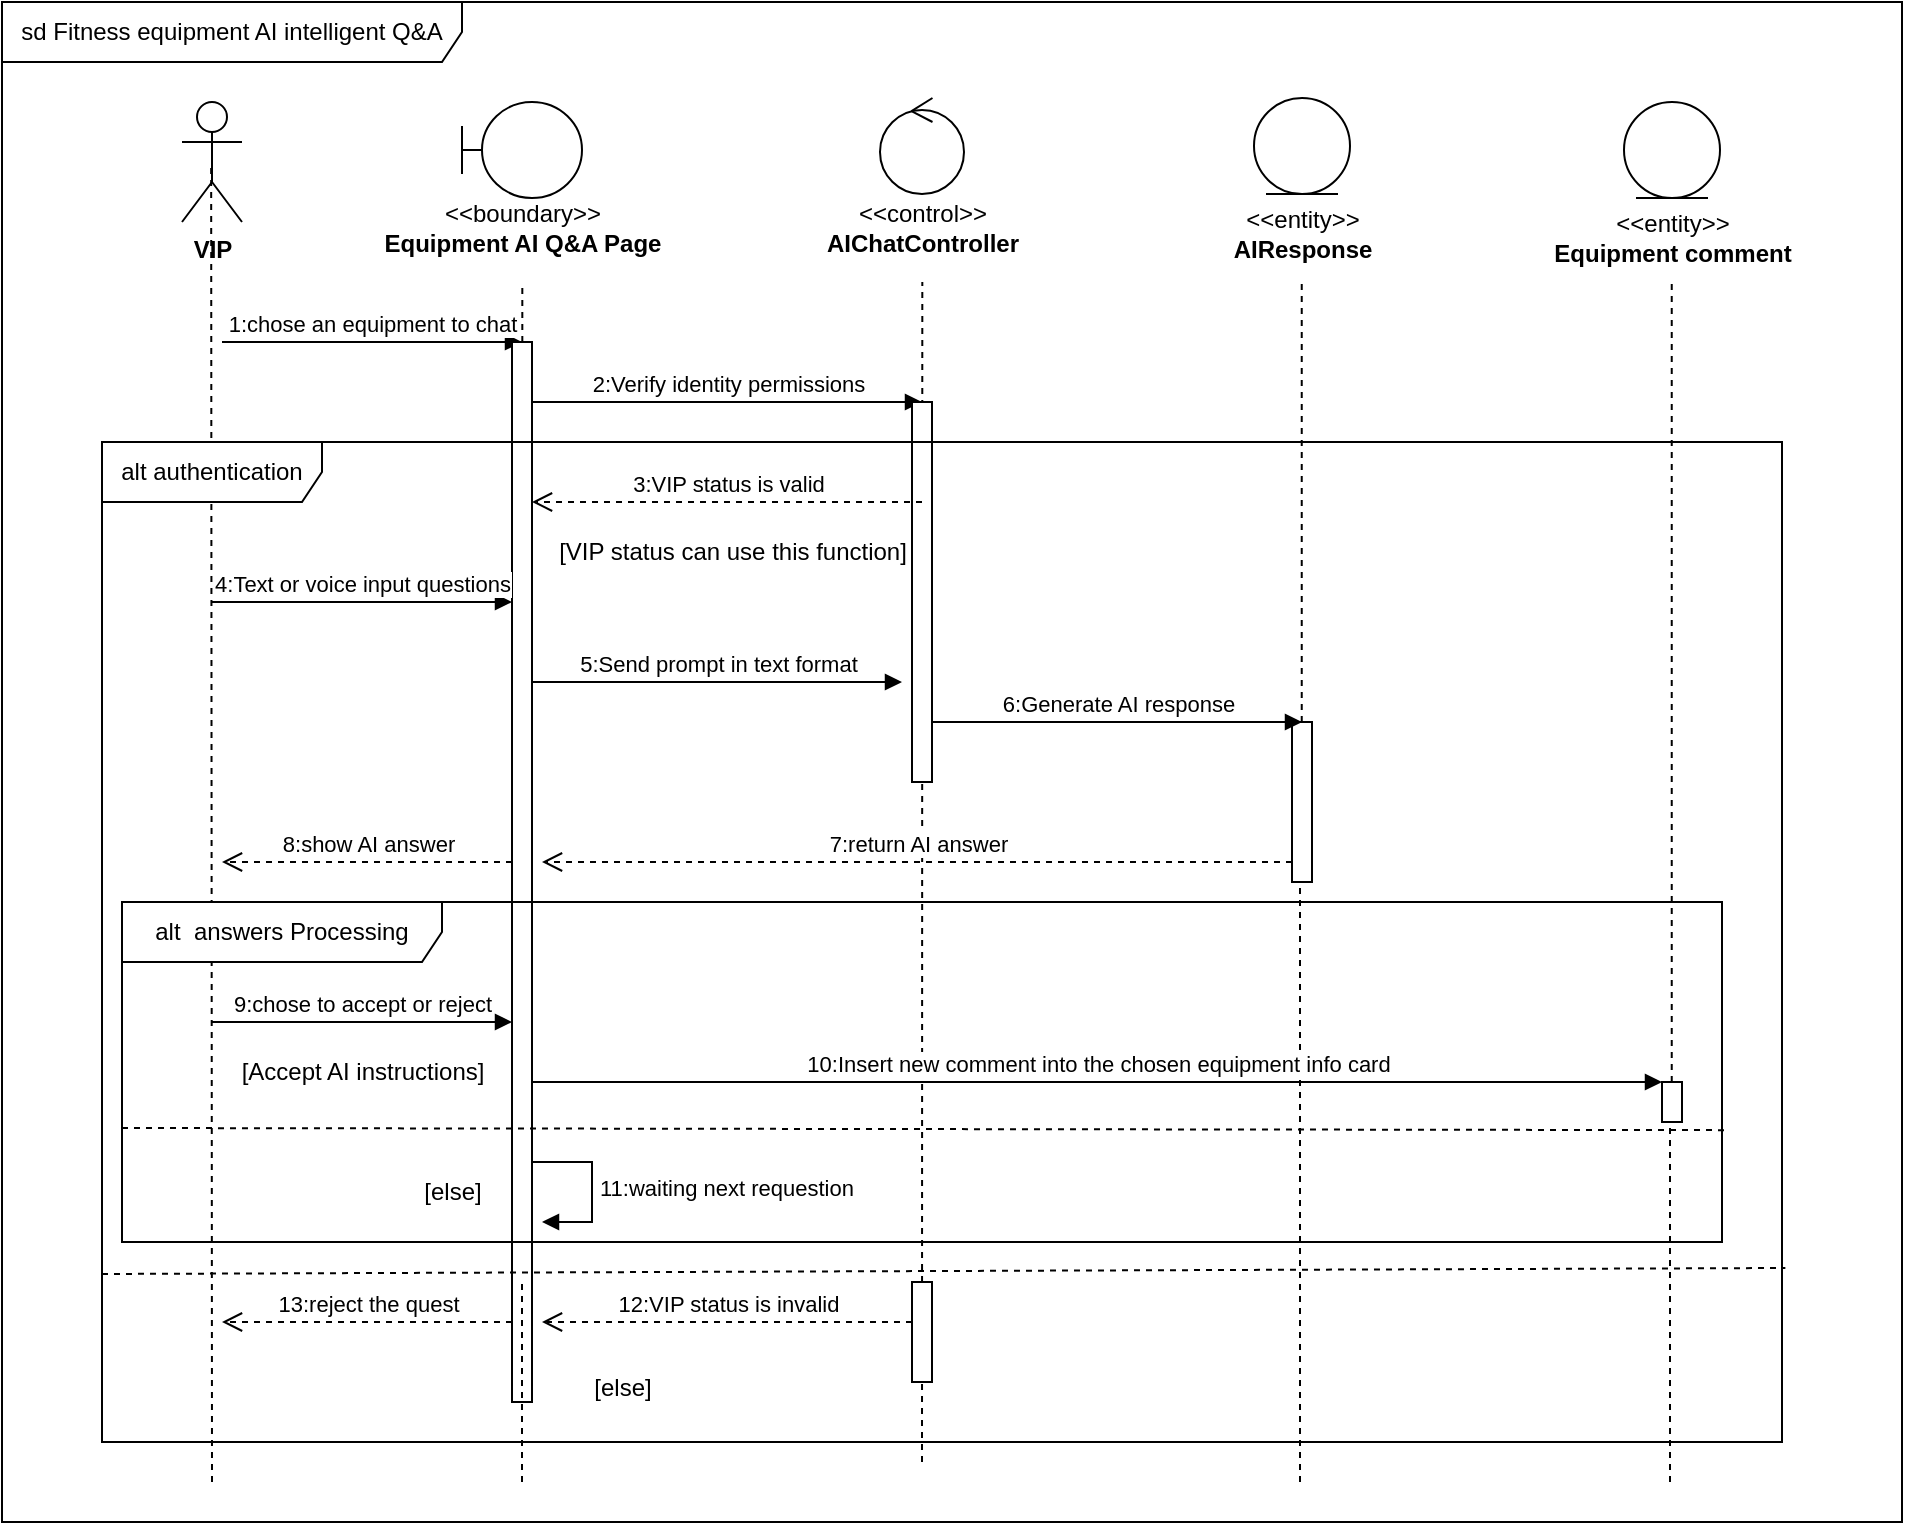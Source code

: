 <mxfile version="22.0.3" type="device">
  <diagram name="第 1 页" id="YN1m27GO41THdOvHX_2R">
    <mxGraphModel dx="1122" dy="773" grid="1" gridSize="10" guides="1" tooltips="1" connect="1" arrows="1" fold="1" page="1" pageScale="1" pageWidth="827" pageHeight="1169" math="0" shadow="0">
      <root>
        <mxCell id="0" />
        <mxCell id="1" parent="0" />
        <mxCell id="SXCWAwNO-V8gUFeq7yYb-52" value="" style="endArrow=none;dashed=1;html=1;rounded=0;" edge="1" parent="1">
          <mxGeometry width="50" height="50" relative="1" as="geometry">
            <mxPoint x="270" y="740" as="sourcePoint" />
            <mxPoint x="269.66" y="245" as="targetPoint" />
          </mxGeometry>
        </mxCell>
        <mxCell id="SXCWAwNO-V8gUFeq7yYb-53" value="&lt;b&gt;VIP&lt;/b&gt;" style="shape=umlActor;verticalLabelPosition=bottom;verticalAlign=top;html=1;outlineConnect=0;" vertex="1" parent="1">
          <mxGeometry x="100" y="80" width="30" height="60" as="geometry" />
        </mxCell>
        <mxCell id="SXCWAwNO-V8gUFeq7yYb-54" value="" style="endArrow=none;dashed=1;html=1;rounded=0;" edge="1" parent="1">
          <mxGeometry width="50" height="50" relative="1" as="geometry">
            <mxPoint x="115" y="770" as="sourcePoint" />
            <mxPoint x="114.58" y="110" as="targetPoint" />
          </mxGeometry>
        </mxCell>
        <mxCell id="SXCWAwNO-V8gUFeq7yYb-55" value="" style="shape=umlBoundary;whiteSpace=wrap;html=1;aspect=fixed;" vertex="1" parent="1">
          <mxGeometry x="240" y="80" width="60" height="48" as="geometry" />
        </mxCell>
        <mxCell id="SXCWAwNO-V8gUFeq7yYb-56" value="&amp;lt;&amp;lt;boundary&amp;gt;&amp;gt;&lt;br&gt;&lt;b&gt;Equipment AI Q&amp;amp;A Page&lt;/b&gt;" style="text;html=1;align=center;verticalAlign=middle;resizable=0;points=[];autosize=1;strokeColor=none;fillColor=none;" vertex="1" parent="1">
          <mxGeometry x="190" y="123" width="160" height="40" as="geometry" />
        </mxCell>
        <mxCell id="SXCWAwNO-V8gUFeq7yYb-57" value="" style="endArrow=none;dashed=1;html=1;rounded=0;" edge="1" parent="1" source="SXCWAwNO-V8gUFeq7yYb-72">
          <mxGeometry width="50" height="50" relative="1" as="geometry">
            <mxPoint x="269.58" y="610.833" as="sourcePoint" />
            <mxPoint x="270.16" y="170" as="targetPoint" />
          </mxGeometry>
        </mxCell>
        <mxCell id="SXCWAwNO-V8gUFeq7yYb-58" value="" style="ellipse;shape=umlControl;whiteSpace=wrap;html=1;aspect=fixed;" vertex="1" parent="1">
          <mxGeometry x="449" y="78" width="42" height="48" as="geometry" />
        </mxCell>
        <mxCell id="SXCWAwNO-V8gUFeq7yYb-59" value="&amp;lt;&amp;lt;control&amp;gt;&amp;gt;&lt;br&gt;&lt;b&gt;AIChatController&lt;/b&gt;" style="text;html=1;align=center;verticalAlign=middle;resizable=0;points=[];autosize=1;strokeColor=none;fillColor=none;" vertex="1" parent="1">
          <mxGeometry x="410" y="123" width="120" height="40" as="geometry" />
        </mxCell>
        <mxCell id="SXCWAwNO-V8gUFeq7yYb-60" value="" style="endArrow=none;dashed=1;html=1;rounded=0;" edge="1" parent="1">
          <mxGeometry width="50" height="50" relative="1" as="geometry">
            <mxPoint x="470" y="760" as="sourcePoint" />
            <mxPoint x="470.16" y="170" as="targetPoint" />
          </mxGeometry>
        </mxCell>
        <mxCell id="SXCWAwNO-V8gUFeq7yYb-63" value="" style="ellipse;shape=umlEntity;whiteSpace=wrap;html=1;aspect=fixed;" vertex="1" parent="1">
          <mxGeometry x="821" y="80" width="48" height="48" as="geometry" />
        </mxCell>
        <mxCell id="SXCWAwNO-V8gUFeq7yYb-64" value="&amp;lt;&amp;lt;entity&amp;gt;&amp;gt;&lt;br&gt;&lt;b&gt;Equipment comment&lt;/b&gt;" style="text;html=1;align=center;verticalAlign=middle;resizable=0;points=[];autosize=1;strokeColor=none;fillColor=none;" vertex="1" parent="1">
          <mxGeometry x="775" y="128" width="140" height="40" as="geometry" />
        </mxCell>
        <mxCell id="SXCWAwNO-V8gUFeq7yYb-67" value="" style="endArrow=none;dashed=1;html=1;rounded=0;" edge="1" parent="1" source="SXCWAwNO-V8gUFeq7yYb-77">
          <mxGeometry width="50" height="50" relative="1" as="geometry">
            <mxPoint x="659.29" y="608.833" as="sourcePoint" />
            <mxPoint x="659.87" y="168" as="targetPoint" />
          </mxGeometry>
        </mxCell>
        <mxCell id="SXCWAwNO-V8gUFeq7yYb-68" value="" style="endArrow=none;dashed=1;html=1;rounded=0;" edge="1" parent="1" source="SXCWAwNO-V8gUFeq7yYb-80">
          <mxGeometry width="50" height="50" relative="1" as="geometry">
            <mxPoint x="844.29" y="608.833" as="sourcePoint" />
            <mxPoint x="844.87" y="168" as="targetPoint" />
          </mxGeometry>
        </mxCell>
        <mxCell id="SXCWAwNO-V8gUFeq7yYb-70" value="1:chose an equipment to chat" style="html=1;verticalAlign=bottom;endArrow=block;curved=0;rounded=0;" edge="1" parent="1">
          <mxGeometry width="80" relative="1" as="geometry">
            <mxPoint x="120" y="200" as="sourcePoint" />
            <mxPoint x="270" y="200" as="targetPoint" />
            <mxPoint as="offset" />
          </mxGeometry>
        </mxCell>
        <mxCell id="SXCWAwNO-V8gUFeq7yYb-71" value="" style="endArrow=none;dashed=1;html=1;rounded=0;" edge="1" parent="1" target="SXCWAwNO-V8gUFeq7yYb-72">
          <mxGeometry width="50" height="50" relative="1" as="geometry">
            <mxPoint x="269.58" y="610.833" as="sourcePoint" />
            <mxPoint x="270.16" y="170" as="targetPoint" />
          </mxGeometry>
        </mxCell>
        <mxCell id="SXCWAwNO-V8gUFeq7yYb-72" value="" style="html=1;points=[[0,0,0,0,5],[0,1,0,0,-5],[1,0,0,0,5],[1,1,0,0,-5]];perimeter=orthogonalPerimeter;outlineConnect=0;targetShapes=umlLifeline;portConstraint=eastwest;newEdgeStyle={&quot;curved&quot;:0,&quot;rounded&quot;:0};" vertex="1" parent="1">
          <mxGeometry x="265" y="200" width="10" height="530" as="geometry" />
        </mxCell>
        <mxCell id="SXCWAwNO-V8gUFeq7yYb-73" value="2:Verify identity permissions" style="html=1;verticalAlign=bottom;endArrow=block;curved=0;rounded=0;" edge="1" parent="1">
          <mxGeometry width="80" relative="1" as="geometry">
            <mxPoint x="275" y="230" as="sourcePoint" />
            <mxPoint x="470" y="230" as="targetPoint" />
          </mxGeometry>
        </mxCell>
        <mxCell id="SXCWAwNO-V8gUFeq7yYb-74" value="4:Text or voice input questions" style="html=1;verticalAlign=bottom;endArrow=block;curved=0;rounded=0;" edge="1" parent="1" target="SXCWAwNO-V8gUFeq7yYb-72">
          <mxGeometry width="80" relative="1" as="geometry">
            <mxPoint x="115" y="330" as="sourcePoint" />
            <mxPoint x="300" y="330" as="targetPoint" />
          </mxGeometry>
        </mxCell>
        <mxCell id="SXCWAwNO-V8gUFeq7yYb-75" value="" style="html=1;points=[[0,0,0,0,5],[0,1,0,0,-5],[1,0,0,0,5],[1,1,0,0,-5]];perimeter=orthogonalPerimeter;outlineConnect=0;targetShapes=umlLifeline;portConstraint=eastwest;newEdgeStyle={&quot;curved&quot;:0,&quot;rounded&quot;:0};" vertex="1" parent="1">
          <mxGeometry x="465" y="230" width="10" height="190" as="geometry" />
        </mxCell>
        <mxCell id="SXCWAwNO-V8gUFeq7yYb-76" value="" style="endArrow=none;dashed=1;html=1;rounded=0;" edge="1" parent="1" target="SXCWAwNO-V8gUFeq7yYb-77">
          <mxGeometry width="50" height="50" relative="1" as="geometry">
            <mxPoint x="659" y="770" as="sourcePoint" />
            <mxPoint x="659.87" y="168" as="targetPoint" />
          </mxGeometry>
        </mxCell>
        <mxCell id="SXCWAwNO-V8gUFeq7yYb-77" value="" style="html=1;points=[[0,0,0,0,5],[0,1,0,0,-5],[1,0,0,0,5],[1,1,0,0,-5]];perimeter=orthogonalPerimeter;outlineConnect=0;targetShapes=umlLifeline;portConstraint=eastwest;newEdgeStyle={&quot;curved&quot;:0,&quot;rounded&quot;:0};" vertex="1" parent="1">
          <mxGeometry x="655" y="390" width="10" height="80" as="geometry" />
        </mxCell>
        <mxCell id="SXCWAwNO-V8gUFeq7yYb-79" value="" style="endArrow=none;dashed=1;html=1;rounded=0;" edge="1" parent="1" target="SXCWAwNO-V8gUFeq7yYb-80">
          <mxGeometry width="50" height="50" relative="1" as="geometry">
            <mxPoint x="844" y="770" as="sourcePoint" />
            <mxPoint x="844.87" y="168" as="targetPoint" />
          </mxGeometry>
        </mxCell>
        <mxCell id="SXCWAwNO-V8gUFeq7yYb-80" value="" style="html=1;points=[[0,0,0,0,5],[0,1,0,0,-5],[1,0,0,0,5],[1,1,0,0,-5]];perimeter=orthogonalPerimeter;outlineConnect=0;targetShapes=umlLifeline;portConstraint=eastwest;newEdgeStyle={&quot;curved&quot;:0,&quot;rounded&quot;:0};" vertex="1" parent="1">
          <mxGeometry x="840" y="570" width="10" height="20" as="geometry" />
        </mxCell>
        <mxCell id="SXCWAwNO-V8gUFeq7yYb-87" value="8:show AI answer" style="html=1;verticalAlign=bottom;endArrow=open;dashed=1;endSize=8;curved=0;rounded=0;" edge="1" parent="1">
          <mxGeometry relative="1" as="geometry">
            <mxPoint x="265" y="460" as="sourcePoint" />
            <mxPoint x="120" y="460" as="targetPoint" />
          </mxGeometry>
        </mxCell>
        <mxCell id="SXCWAwNO-V8gUFeq7yYb-89" value="" style="endArrow=none;dashed=1;html=1;rounded=0;" edge="1" parent="1">
          <mxGeometry width="50" height="50" relative="1" as="geometry">
            <mxPoint x="270" y="770" as="sourcePoint" />
            <mxPoint x="270" y="670" as="targetPoint" />
          </mxGeometry>
        </mxCell>
        <mxCell id="SXCWAwNO-V8gUFeq7yYb-101" value="3:VIP status is valid" style="html=1;verticalAlign=bottom;endArrow=open;dashed=1;endSize=8;curved=0;rounded=0;" edge="1" parent="1">
          <mxGeometry relative="1" as="geometry">
            <mxPoint x="470" y="280" as="sourcePoint" />
            <mxPoint x="275" y="280" as="targetPoint" />
          </mxGeometry>
        </mxCell>
        <mxCell id="SXCWAwNO-V8gUFeq7yYb-103" value="5:Send prompt in text format" style="html=1;verticalAlign=bottom;endArrow=block;curved=0;rounded=0;" edge="1" parent="1">
          <mxGeometry width="80" relative="1" as="geometry">
            <mxPoint x="275" y="370" as="sourcePoint" />
            <mxPoint x="460" y="370" as="targetPoint" />
          </mxGeometry>
        </mxCell>
        <mxCell id="SXCWAwNO-V8gUFeq7yYb-104" value="" style="ellipse;shape=umlEntity;whiteSpace=wrap;html=1;aspect=fixed;" vertex="1" parent="1">
          <mxGeometry x="636" y="78" width="48" height="48" as="geometry" />
        </mxCell>
        <mxCell id="SXCWAwNO-V8gUFeq7yYb-105" value="&amp;lt;&amp;lt;entity&amp;gt;&amp;gt;&lt;br&gt;&lt;b&gt;AIResponse&lt;/b&gt;" style="text;html=1;align=center;verticalAlign=middle;resizable=0;points=[];autosize=1;strokeColor=none;fillColor=none;" vertex="1" parent="1">
          <mxGeometry x="615" y="126" width="90" height="40" as="geometry" />
        </mxCell>
        <mxCell id="SXCWAwNO-V8gUFeq7yYb-106" value="6:Generate AI response" style="html=1;verticalAlign=bottom;endArrow=block;curved=0;rounded=0;" edge="1" parent="1">
          <mxGeometry width="80" relative="1" as="geometry">
            <mxPoint x="475" y="390" as="sourcePoint" />
            <mxPoint x="660" y="390" as="targetPoint" />
          </mxGeometry>
        </mxCell>
        <mxCell id="SXCWAwNO-V8gUFeq7yYb-108" value="" style="endArrow=none;dashed=1;html=1;rounded=0;" edge="1" parent="1" target="SXCWAwNO-V8gUFeq7yYb-107">
          <mxGeometry width="50" height="50" relative="1" as="geometry">
            <mxPoint x="470" y="720" as="sourcePoint" />
            <mxPoint x="470.16" y="170" as="targetPoint" />
          </mxGeometry>
        </mxCell>
        <mxCell id="SXCWAwNO-V8gUFeq7yYb-107" value="" style="html=1;points=[[0,0,0,0,5],[0,1,0,0,-5],[1,0,0,0,5],[1,1,0,0,-5]];perimeter=orthogonalPerimeter;outlineConnect=0;targetShapes=umlLifeline;portConstraint=eastwest;newEdgeStyle={&quot;curved&quot;:0,&quot;rounded&quot;:0};" vertex="1" parent="1">
          <mxGeometry x="465" y="670" width="10" height="50" as="geometry" />
        </mxCell>
        <mxCell id="SXCWAwNO-V8gUFeq7yYb-109" value="7:return AI answer" style="html=1;verticalAlign=bottom;endArrow=open;dashed=1;endSize=8;curved=0;rounded=0;" edge="1" parent="1">
          <mxGeometry relative="1" as="geometry">
            <mxPoint x="655" y="460" as="sourcePoint" />
            <mxPoint x="280" y="460" as="targetPoint" />
          </mxGeometry>
        </mxCell>
        <mxCell id="SXCWAwNO-V8gUFeq7yYb-110" value="9:chose to accept or reject" style="html=1;verticalAlign=bottom;endArrow=block;curved=0;rounded=0;" edge="1" parent="1">
          <mxGeometry width="80" relative="1" as="geometry">
            <mxPoint x="115" y="540" as="sourcePoint" />
            <mxPoint x="265" y="540" as="targetPoint" />
          </mxGeometry>
        </mxCell>
        <mxCell id="SXCWAwNO-V8gUFeq7yYb-111" value="10:Insert new comment into the chosen equipment info card" style="html=1;verticalAlign=bottom;endArrow=block;curved=0;rounded=0;" edge="1" parent="1" target="SXCWAwNO-V8gUFeq7yYb-80">
          <mxGeometry width="80" relative="1" as="geometry">
            <mxPoint x="275" y="570" as="sourcePoint" />
            <mxPoint x="830" y="570" as="targetPoint" />
          </mxGeometry>
        </mxCell>
        <mxCell id="SXCWAwNO-V8gUFeq7yYb-113" value="11:waiting next requestion" style="html=1;align=left;spacingLeft=2;endArrow=block;rounded=0;edgeStyle=orthogonalEdgeStyle;curved=0;rounded=0;" edge="1" parent="1">
          <mxGeometry relative="1" as="geometry">
            <mxPoint x="275" y="610" as="sourcePoint" />
            <Array as="points">
              <mxPoint x="305" y="640" />
            </Array>
            <mxPoint x="280" y="640" as="targetPoint" />
          </mxGeometry>
        </mxCell>
        <mxCell id="SXCWAwNO-V8gUFeq7yYb-114" value="12:VIP status is invalid" style="html=1;verticalAlign=bottom;endArrow=open;dashed=1;endSize=8;curved=0;rounded=0;" edge="1" parent="1">
          <mxGeometry relative="1" as="geometry">
            <mxPoint x="465" y="690" as="sourcePoint" />
            <mxPoint x="280" y="690" as="targetPoint" />
          </mxGeometry>
        </mxCell>
        <mxCell id="SXCWAwNO-V8gUFeq7yYb-115" value="13:reject the quest" style="html=1;verticalAlign=bottom;endArrow=open;dashed=1;endSize=8;curved=0;rounded=0;" edge="1" parent="1">
          <mxGeometry relative="1" as="geometry">
            <mxPoint x="265" y="690" as="sourcePoint" />
            <mxPoint x="120" y="690" as="targetPoint" />
          </mxGeometry>
        </mxCell>
        <mxCell id="SXCWAwNO-V8gUFeq7yYb-116" value="alt&amp;nbsp;authentication" style="shape=umlFrame;whiteSpace=wrap;html=1;pointerEvents=0;width=110;height=30;" vertex="1" parent="1">
          <mxGeometry x="60" y="250" width="840" height="500" as="geometry" />
        </mxCell>
        <mxCell id="SXCWAwNO-V8gUFeq7yYb-117" value="" style="endArrow=none;dashed=1;html=1;rounded=0;exitX=0;exitY=0.832;exitDx=0;exitDy=0;exitPerimeter=0;entryX=1.002;entryY=0.826;entryDx=0;entryDy=0;entryPerimeter=0;" edge="1" parent="1" source="SXCWAwNO-V8gUFeq7yYb-116" target="SXCWAwNO-V8gUFeq7yYb-116">
          <mxGeometry width="50" height="50" relative="1" as="geometry">
            <mxPoint x="430" y="590" as="sourcePoint" />
            <mxPoint x="480" y="540" as="targetPoint" />
          </mxGeometry>
        </mxCell>
        <mxCell id="SXCWAwNO-V8gUFeq7yYb-118" value="[else]" style="text;html=1;align=center;verticalAlign=middle;resizable=0;points=[];autosize=1;strokeColor=none;fillColor=none;" vertex="1" parent="1">
          <mxGeometry x="295" y="708" width="50" height="30" as="geometry" />
        </mxCell>
        <mxCell id="SXCWAwNO-V8gUFeq7yYb-119" value="[VIP status can use this function]" style="text;html=1;align=center;verticalAlign=middle;resizable=0;points=[];autosize=1;strokeColor=none;fillColor=none;" vertex="1" parent="1">
          <mxGeometry x="275" y="290" width="200" height="30" as="geometry" />
        </mxCell>
        <mxCell id="SXCWAwNO-V8gUFeq7yYb-120" value="alt&amp;nbsp; answers Processing" style="shape=umlFrame;whiteSpace=wrap;html=1;pointerEvents=0;width=160;height=30;" vertex="1" parent="1">
          <mxGeometry x="70" y="480" width="800" height="170" as="geometry" />
        </mxCell>
        <mxCell id="SXCWAwNO-V8gUFeq7yYb-121" value="" style="endArrow=none;dashed=1;html=1;rounded=0;exitX=0;exitY=0.832;exitDx=0;exitDy=0;exitPerimeter=0;entryX=1.003;entryY=0.671;entryDx=0;entryDy=0;entryPerimeter=0;" edge="1" parent="1" target="SXCWAwNO-V8gUFeq7yYb-120">
          <mxGeometry width="50" height="50" relative="1" as="geometry">
            <mxPoint x="70" y="593" as="sourcePoint" />
            <mxPoint x="872" y="598" as="targetPoint" />
          </mxGeometry>
        </mxCell>
        <mxCell id="SXCWAwNO-V8gUFeq7yYb-122" value="[else]" style="text;html=1;align=center;verticalAlign=middle;resizable=0;points=[];autosize=1;strokeColor=none;fillColor=none;" vertex="1" parent="1">
          <mxGeometry x="210" y="610" width="50" height="30" as="geometry" />
        </mxCell>
        <mxCell id="SXCWAwNO-V8gUFeq7yYb-123" value="[Accept AI instructions]" style="text;html=1;align=center;verticalAlign=middle;resizable=0;points=[];autosize=1;strokeColor=none;fillColor=none;" vertex="1" parent="1">
          <mxGeometry x="120" y="550" width="140" height="30" as="geometry" />
        </mxCell>
        <mxCell id="SXCWAwNO-V8gUFeq7yYb-126" value="sd&amp;nbsp;Fitness equipment AI intelligent Q&amp;amp;A" style="shape=umlFrame;whiteSpace=wrap;html=1;pointerEvents=0;width=230;height=30;" vertex="1" parent="1">
          <mxGeometry x="10" y="30" width="950" height="760" as="geometry" />
        </mxCell>
      </root>
    </mxGraphModel>
  </diagram>
</mxfile>
